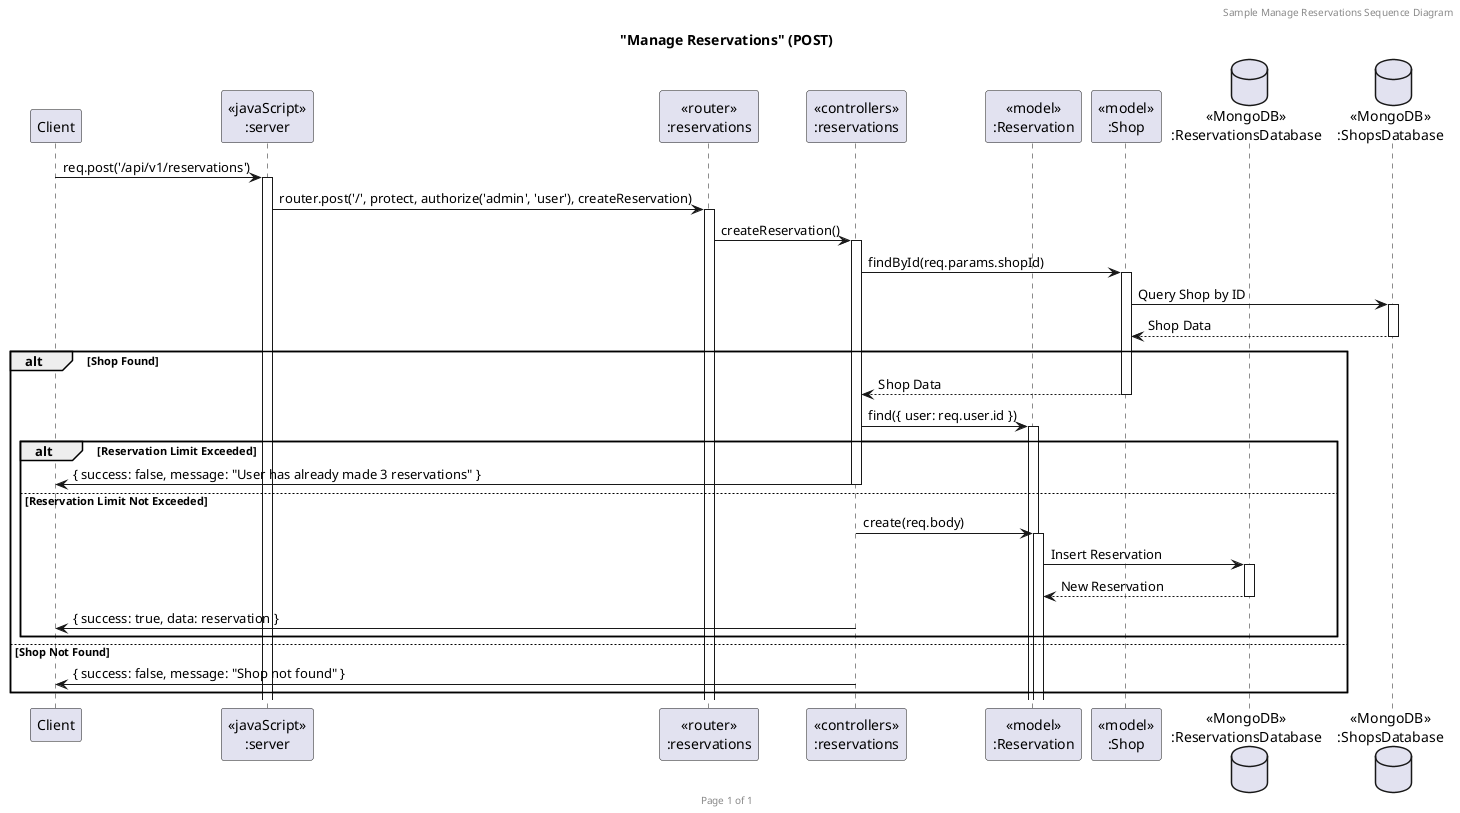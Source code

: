 @startuml Manage Reservations (POST)

header Sample Manage Reservations Sequence Diagram
footer Page %page% of %lastpage%
title "Manage Reservations" (POST)

participant "Client" as client
participant "<<javaScript>>\n:server" as server
participant "<<router>>\n:reservations" as routerReservations
participant "<<controllers>>\n:reservations" as controllersReservations
participant "<<model>>\n:Reservation" as modelReservation
participant "<<model>>\n:Shop" as modelShop
database "<<MongoDB>>\n:ReservationsDatabase" as ReservationsDatabase
database "<<MongoDB>>\n:ShopsDatabase" as ShopsDatabase

client->server ++:req.post('/api/v1/reservations')
server->routerReservations ++:router.post('/', protect, authorize('admin', 'user'), createReservation)
routerReservations -> controllersReservations ++:createReservation()
controllersReservations->modelShop ++:findById(req.params.shopId)
modelShop -> ShopsDatabase ++: Query Shop by ID
ShopsDatabase --> modelShop --: Shop Data

alt Shop Found
  modelShop --> controllersReservations --: Shop Data
  controllersReservations->modelReservation ++:find({ user: req.user.id })

  alt Reservation Limit Exceeded
    controllersReservations->client --: { success: false, message: "User has already made 3 reservations" }
  else Reservation Limit Not Exceeded
    controllersReservations->modelReservation ++:create(req.body)
    modelReservation -> ReservationsDatabase ++: Insert Reservation
    ReservationsDatabase --> modelReservation --: New Reservation
    controllersReservations->client --: { success: true, data: reservation }
  end alt

else Shop Not Found
  controllersReservations->client --: { success: false, message: "Shop not found" }
end alt

@enduml
